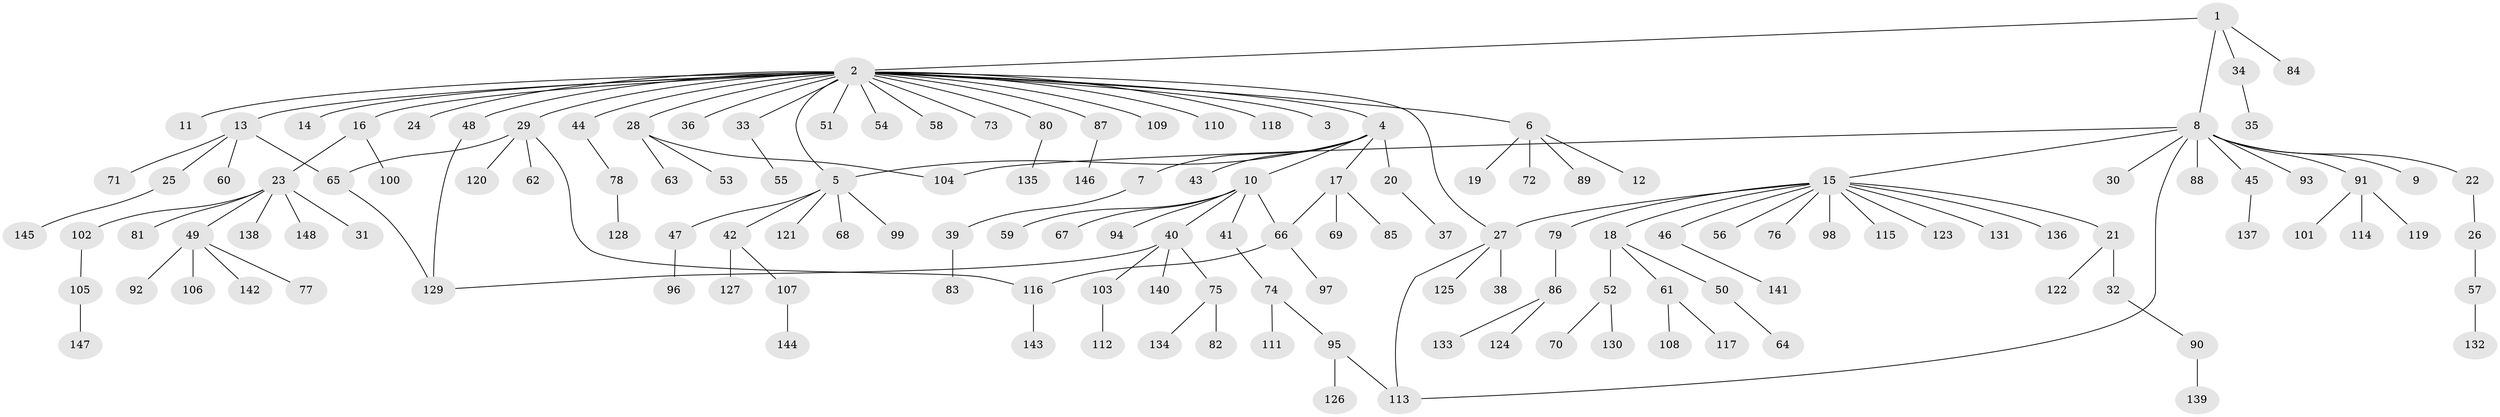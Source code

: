 // coarse degree distribution, {3: 0.04424778761061947, 25: 0.008849557522123894, 1: 0.6194690265486725, 7: 0.008849557522123894, 6: 0.02654867256637168, 4: 0.07079646017699115, 10: 0.008849557522123894, 12: 0.008849557522123894, 2: 0.17699115044247787, 5: 0.02654867256637168}
// Generated by graph-tools (version 1.1) at 2025/41/03/06/25 10:41:46]
// undirected, 148 vertices, 157 edges
graph export_dot {
graph [start="1"]
  node [color=gray90,style=filled];
  1;
  2;
  3;
  4;
  5;
  6;
  7;
  8;
  9;
  10;
  11;
  12;
  13;
  14;
  15;
  16;
  17;
  18;
  19;
  20;
  21;
  22;
  23;
  24;
  25;
  26;
  27;
  28;
  29;
  30;
  31;
  32;
  33;
  34;
  35;
  36;
  37;
  38;
  39;
  40;
  41;
  42;
  43;
  44;
  45;
  46;
  47;
  48;
  49;
  50;
  51;
  52;
  53;
  54;
  55;
  56;
  57;
  58;
  59;
  60;
  61;
  62;
  63;
  64;
  65;
  66;
  67;
  68;
  69;
  70;
  71;
  72;
  73;
  74;
  75;
  76;
  77;
  78;
  79;
  80;
  81;
  82;
  83;
  84;
  85;
  86;
  87;
  88;
  89;
  90;
  91;
  92;
  93;
  94;
  95;
  96;
  97;
  98;
  99;
  100;
  101;
  102;
  103;
  104;
  105;
  106;
  107;
  108;
  109;
  110;
  111;
  112;
  113;
  114;
  115;
  116;
  117;
  118;
  119;
  120;
  121;
  122;
  123;
  124;
  125;
  126;
  127;
  128;
  129;
  130;
  131;
  132;
  133;
  134;
  135;
  136;
  137;
  138;
  139;
  140;
  141;
  142;
  143;
  144;
  145;
  146;
  147;
  148;
  1 -- 2;
  1 -- 8;
  1 -- 34;
  1 -- 84;
  2 -- 3;
  2 -- 4;
  2 -- 5;
  2 -- 6;
  2 -- 11;
  2 -- 13;
  2 -- 14;
  2 -- 16;
  2 -- 24;
  2 -- 27;
  2 -- 28;
  2 -- 29;
  2 -- 33;
  2 -- 36;
  2 -- 44;
  2 -- 48;
  2 -- 51;
  2 -- 54;
  2 -- 58;
  2 -- 73;
  2 -- 80;
  2 -- 87;
  2 -- 109;
  2 -- 110;
  2 -- 118;
  4 -- 5;
  4 -- 7;
  4 -- 10;
  4 -- 17;
  4 -- 20;
  4 -- 43;
  5 -- 42;
  5 -- 47;
  5 -- 68;
  5 -- 99;
  5 -- 121;
  6 -- 12;
  6 -- 19;
  6 -- 72;
  6 -- 89;
  7 -- 39;
  8 -- 9;
  8 -- 15;
  8 -- 22;
  8 -- 30;
  8 -- 45;
  8 -- 88;
  8 -- 91;
  8 -- 93;
  8 -- 104;
  8 -- 113;
  10 -- 40;
  10 -- 41;
  10 -- 59;
  10 -- 66;
  10 -- 67;
  10 -- 94;
  13 -- 25;
  13 -- 60;
  13 -- 65;
  13 -- 71;
  15 -- 18;
  15 -- 21;
  15 -- 27;
  15 -- 46;
  15 -- 56;
  15 -- 76;
  15 -- 79;
  15 -- 98;
  15 -- 115;
  15 -- 123;
  15 -- 131;
  15 -- 136;
  16 -- 23;
  16 -- 100;
  17 -- 66;
  17 -- 69;
  17 -- 85;
  18 -- 50;
  18 -- 52;
  18 -- 61;
  20 -- 37;
  21 -- 32;
  21 -- 122;
  22 -- 26;
  23 -- 31;
  23 -- 49;
  23 -- 81;
  23 -- 102;
  23 -- 138;
  23 -- 148;
  25 -- 145;
  26 -- 57;
  27 -- 38;
  27 -- 113;
  27 -- 125;
  28 -- 53;
  28 -- 63;
  28 -- 104;
  29 -- 62;
  29 -- 65;
  29 -- 116;
  29 -- 120;
  32 -- 90;
  33 -- 55;
  34 -- 35;
  39 -- 83;
  40 -- 75;
  40 -- 103;
  40 -- 129;
  40 -- 140;
  41 -- 74;
  42 -- 107;
  42 -- 127;
  44 -- 78;
  45 -- 137;
  46 -- 141;
  47 -- 96;
  48 -- 129;
  49 -- 77;
  49 -- 92;
  49 -- 106;
  49 -- 142;
  50 -- 64;
  52 -- 70;
  52 -- 130;
  57 -- 132;
  61 -- 108;
  61 -- 117;
  65 -- 129;
  66 -- 97;
  66 -- 116;
  74 -- 95;
  74 -- 111;
  75 -- 82;
  75 -- 134;
  78 -- 128;
  79 -- 86;
  80 -- 135;
  86 -- 124;
  86 -- 133;
  87 -- 146;
  90 -- 139;
  91 -- 101;
  91 -- 114;
  91 -- 119;
  95 -- 113;
  95 -- 126;
  102 -- 105;
  103 -- 112;
  105 -- 147;
  107 -- 144;
  116 -- 143;
}
